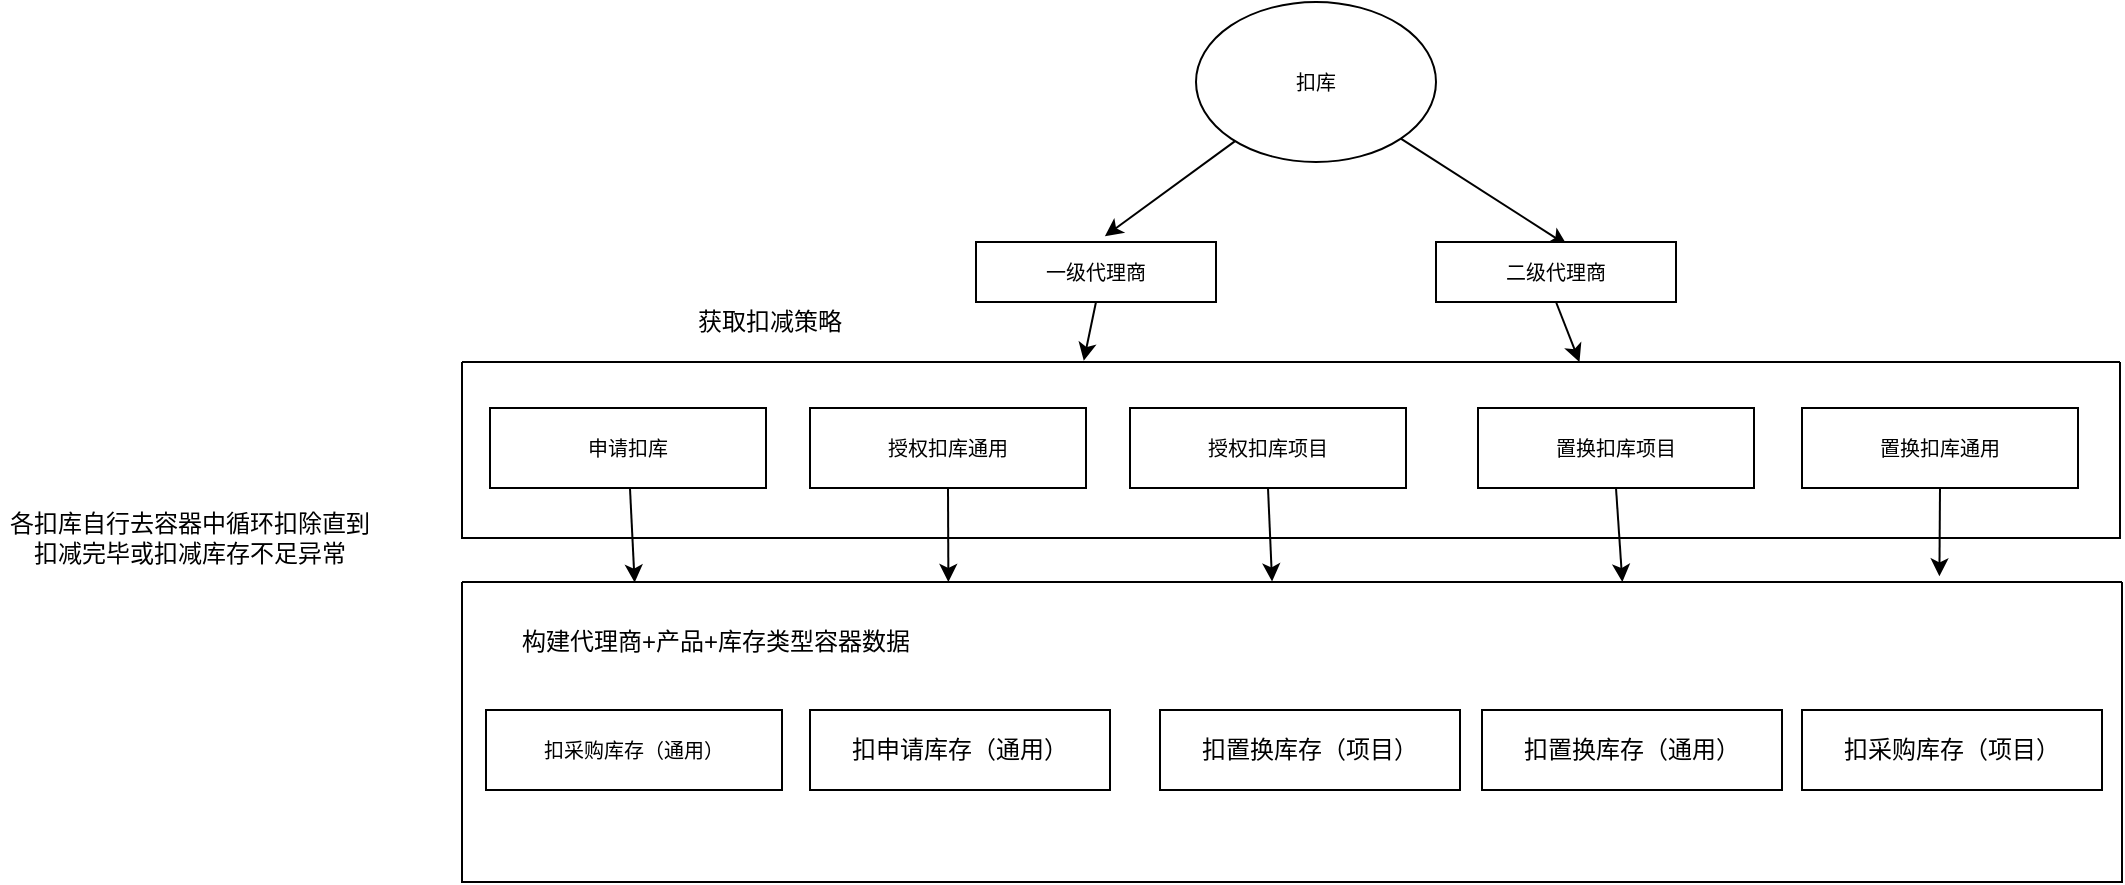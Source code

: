 <mxfile version="20.6.2" type="github">
  <diagram id="za75_kqBKISUpyBBY-LT" name="第 1 页">
    <mxGraphModel dx="1635" dy="1981" grid="1" gridSize="10" guides="1" tooltips="1" connect="1" arrows="1" fold="1" page="1" pageScale="1" pageWidth="827" pageHeight="1169" math="0" shadow="0">
      <root>
        <mxCell id="0" />
        <mxCell id="1" parent="0" />
        <mxCell id="azP4nNUvSWboZ6aOihku-4" value="&lt;font style=&quot;font-size: 10px;&quot;&gt;扣采购库存（通用）&lt;/font&gt;" style="rounded=0;whiteSpace=wrap;html=1;fontSize=10;" vertex="1" parent="1">
          <mxGeometry x="423" y="324" width="148" height="40" as="geometry" />
        </mxCell>
        <mxCell id="azP4nNUvSWboZ6aOihku-5" value="扣申请库存（通用）" style="rounded=0;whiteSpace=wrap;html=1;" vertex="1" parent="1">
          <mxGeometry x="585" y="324" width="150" height="40" as="geometry" />
        </mxCell>
        <mxCell id="azP4nNUvSWboZ6aOihku-6" style="rounded=0;orthogonalLoop=1;jettySize=auto;html=1;entryX=0.537;entryY=-0.095;entryDx=0;entryDy=0;entryPerimeter=0;fontSize=10;" edge="1" parent="1" source="azP4nNUvSWboZ6aOihku-8" target="azP4nNUvSWboZ6aOihku-12">
          <mxGeometry relative="1" as="geometry" />
        </mxCell>
        <mxCell id="azP4nNUvSWboZ6aOihku-7" style="edgeStyle=none;rounded=0;orthogonalLoop=1;jettySize=auto;html=1;exitX=1;exitY=1;exitDx=0;exitDy=0;entryX=0.546;entryY=0.053;entryDx=0;entryDy=0;entryPerimeter=0;fontSize=10;" edge="1" parent="1" source="azP4nNUvSWboZ6aOihku-8" target="azP4nNUvSWboZ6aOihku-15">
          <mxGeometry relative="1" as="geometry" />
        </mxCell>
        <mxCell id="azP4nNUvSWboZ6aOihku-8" value="扣库" style="ellipse;whiteSpace=wrap;html=1;fontSize=10;" vertex="1" parent="1">
          <mxGeometry x="778" y="-30" width="120" height="80" as="geometry" />
        </mxCell>
        <mxCell id="azP4nNUvSWboZ6aOihku-57" style="edgeStyle=none;rounded=0;orthogonalLoop=1;jettySize=auto;html=1;exitX=0.5;exitY=1;exitDx=0;exitDy=0;entryX=0.375;entryY=-0.007;entryDx=0;entryDy=0;entryPerimeter=0;" edge="1" parent="1" source="azP4nNUvSWboZ6aOihku-12" target="azP4nNUvSWboZ6aOihku-56">
          <mxGeometry relative="1" as="geometry" />
        </mxCell>
        <mxCell id="azP4nNUvSWboZ6aOihku-12" value="一级代理商" style="rounded=0;whiteSpace=wrap;html=1;fontSize=10;" vertex="1" parent="1">
          <mxGeometry x="668" y="90" width="120" height="30" as="geometry" />
        </mxCell>
        <mxCell id="azP4nNUvSWboZ6aOihku-58" style="edgeStyle=none;rounded=0;orthogonalLoop=1;jettySize=auto;html=1;exitX=0.5;exitY=1;exitDx=0;exitDy=0;entryX=0.674;entryY=0;entryDx=0;entryDy=0;entryPerimeter=0;" edge="1" parent="1" source="azP4nNUvSWboZ6aOihku-15" target="azP4nNUvSWboZ6aOihku-56">
          <mxGeometry relative="1" as="geometry" />
        </mxCell>
        <mxCell id="azP4nNUvSWboZ6aOihku-15" value="二级代理商" style="rounded=0;whiteSpace=wrap;html=1;fontSize=10;" vertex="1" parent="1">
          <mxGeometry x="898" y="90" width="120" height="30" as="geometry" />
        </mxCell>
        <mxCell id="azP4nNUvSWboZ6aOihku-51" style="edgeStyle=none;rounded=0;orthogonalLoop=1;jettySize=auto;html=1;exitX=0.5;exitY=1;exitDx=0;exitDy=0;entryX=0.293;entryY=0;entryDx=0;entryDy=0;entryPerimeter=0;" edge="1" parent="1" source="azP4nNUvSWboZ6aOihku-20" target="azP4nNUvSWboZ6aOihku-47">
          <mxGeometry relative="1" as="geometry" />
        </mxCell>
        <mxCell id="azP4nNUvSWboZ6aOihku-20" value="授权扣库通用" style="rounded=0;whiteSpace=wrap;html=1;fontSize=10;" vertex="1" parent="1">
          <mxGeometry x="585" y="173" width="138" height="40" as="geometry" />
        </mxCell>
        <mxCell id="azP4nNUvSWboZ6aOihku-54" style="edgeStyle=none;rounded=0;orthogonalLoop=1;jettySize=auto;html=1;exitX=0.5;exitY=1;exitDx=0;exitDy=0;entryX=0.89;entryY=-0.019;entryDx=0;entryDy=0;entryPerimeter=0;" edge="1" parent="1" source="azP4nNUvSWboZ6aOihku-25" target="azP4nNUvSWboZ6aOihku-47">
          <mxGeometry relative="1" as="geometry" />
        </mxCell>
        <mxCell id="azP4nNUvSWboZ6aOihku-25" value="置换扣库通用" style="rounded=0;whiteSpace=wrap;html=1;fontSize=10;" vertex="1" parent="1">
          <mxGeometry x="1081" y="173" width="138" height="40" as="geometry" />
        </mxCell>
        <mxCell id="azP4nNUvSWboZ6aOihku-50" style="edgeStyle=none;rounded=0;orthogonalLoop=1;jettySize=auto;html=1;entryX=0.104;entryY=0.002;entryDx=0;entryDy=0;entryPerimeter=0;" edge="1" parent="1" source="azP4nNUvSWboZ6aOihku-28" target="azP4nNUvSWboZ6aOihku-47">
          <mxGeometry relative="1" as="geometry" />
        </mxCell>
        <mxCell id="azP4nNUvSWboZ6aOihku-28" value="申请扣库" style="rounded=0;whiteSpace=wrap;html=1;fontSize=10;" vertex="1" parent="1">
          <mxGeometry x="425" y="173" width="138" height="40" as="geometry" />
        </mxCell>
        <mxCell id="azP4nNUvSWboZ6aOihku-52" style="edgeStyle=none;rounded=0;orthogonalLoop=1;jettySize=auto;html=1;exitX=0.5;exitY=1;exitDx=0;exitDy=0;entryX=0.488;entryY=-0.002;entryDx=0;entryDy=0;entryPerimeter=0;" edge="1" parent="1" source="azP4nNUvSWboZ6aOihku-42" target="azP4nNUvSWboZ6aOihku-47">
          <mxGeometry relative="1" as="geometry" />
        </mxCell>
        <mxCell id="azP4nNUvSWboZ6aOihku-42" value="授权扣库项目" style="rounded=0;whiteSpace=wrap;html=1;fontSize=10;" vertex="1" parent="1">
          <mxGeometry x="745" y="173" width="138" height="40" as="geometry" />
        </mxCell>
        <mxCell id="azP4nNUvSWboZ6aOihku-53" style="edgeStyle=none;rounded=0;orthogonalLoop=1;jettySize=auto;html=1;exitX=0.5;exitY=1;exitDx=0;exitDy=0;entryX=0.699;entryY=0;entryDx=0;entryDy=0;entryPerimeter=0;" edge="1" parent="1" source="azP4nNUvSWboZ6aOihku-43" target="azP4nNUvSWboZ6aOihku-47">
          <mxGeometry relative="1" as="geometry" />
        </mxCell>
        <mxCell id="azP4nNUvSWboZ6aOihku-43" value="置换扣库项目" style="rounded=0;whiteSpace=wrap;html=1;fontSize=10;" vertex="1" parent="1">
          <mxGeometry x="919" y="173" width="138" height="40" as="geometry" />
        </mxCell>
        <mxCell id="azP4nNUvSWboZ6aOihku-44" value="扣采购库存（项目）" style="rounded=0;whiteSpace=wrap;html=1;" vertex="1" parent="1">
          <mxGeometry x="1081" y="324" width="150" height="40" as="geometry" />
        </mxCell>
        <mxCell id="azP4nNUvSWboZ6aOihku-45" value="扣置换库存（通用）" style="rounded=0;whiteSpace=wrap;html=1;" vertex="1" parent="1">
          <mxGeometry x="921" y="324" width="150" height="40" as="geometry" />
        </mxCell>
        <mxCell id="azP4nNUvSWboZ6aOihku-46" value="扣置换库存（项目）" style="rounded=0;whiteSpace=wrap;html=1;" vertex="1" parent="1">
          <mxGeometry x="760" y="324" width="150" height="40" as="geometry" />
        </mxCell>
        <mxCell id="azP4nNUvSWboZ6aOihku-47" value="" style="swimlane;startSize=0;" vertex="1" parent="1">
          <mxGeometry x="411" y="260" width="830" height="150" as="geometry" />
        </mxCell>
        <mxCell id="azP4nNUvSWboZ6aOihku-48" value="构建代理商+产品+库存类型容器数据" style="text;html=1;strokeColor=none;fillColor=none;align=center;verticalAlign=middle;whiteSpace=wrap;rounded=0;" vertex="1" parent="azP4nNUvSWboZ6aOihku-47">
          <mxGeometry x="12" y="20" width="230" height="20" as="geometry" />
        </mxCell>
        <mxCell id="azP4nNUvSWboZ6aOihku-55" value="各扣库自行去容器中循环扣除直到扣减完毕或扣减库存不足异常" style="text;html=1;strokeColor=none;fillColor=none;align=center;verticalAlign=middle;whiteSpace=wrap;rounded=0;" vertex="1" parent="1">
          <mxGeometry x="180" y="213" width="190" height="50" as="geometry" />
        </mxCell>
        <mxCell id="azP4nNUvSWboZ6aOihku-56" value="" style="swimlane;startSize=0;" vertex="1" parent="1">
          <mxGeometry x="411" y="150" width="829" height="88" as="geometry" />
        </mxCell>
        <mxCell id="azP4nNUvSWboZ6aOihku-59" value="获取扣减策略" style="text;html=1;strokeColor=none;fillColor=none;align=center;verticalAlign=middle;whiteSpace=wrap;rounded=0;" vertex="1" parent="1">
          <mxGeometry x="520" y="120" width="90" height="20" as="geometry" />
        </mxCell>
      </root>
    </mxGraphModel>
  </diagram>
</mxfile>
